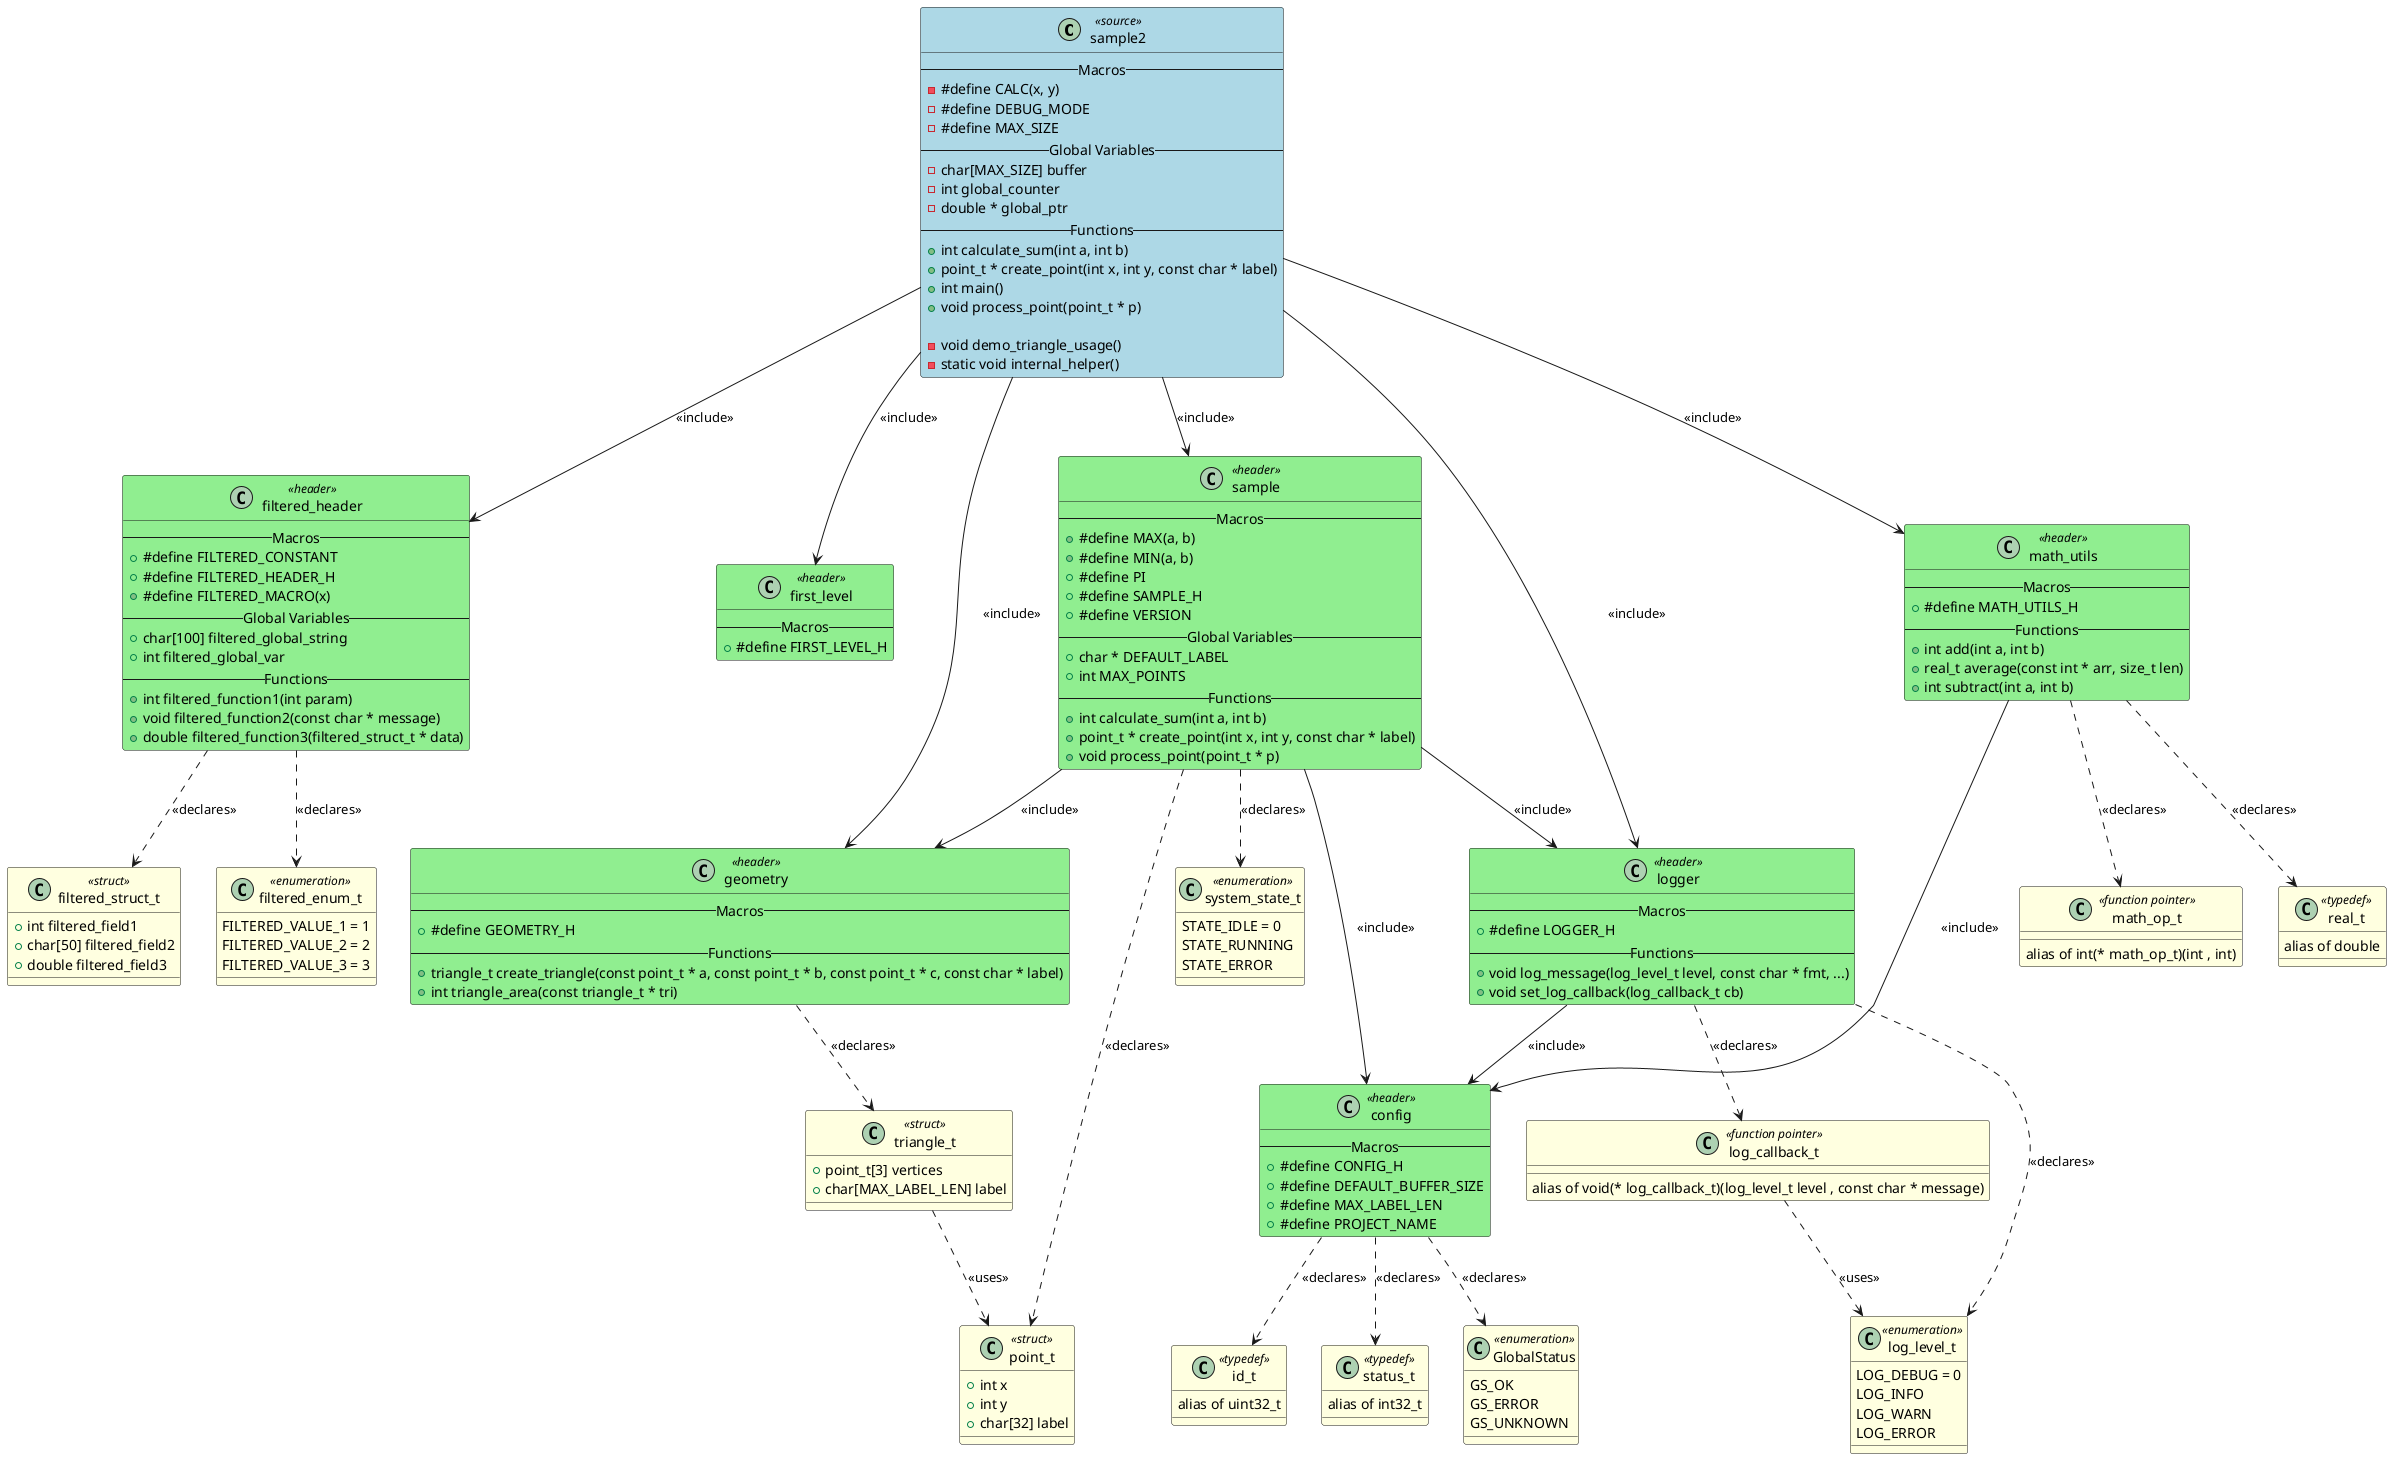 @startuml sample2

class "sample2" as SAMPLE2 <<source>> #LightBlue
{
    -- Macros --
    - #define CALC(x, y)
    - #define DEBUG_MODE
    - #define MAX_SIZE
    -- Global Variables --
    - char[MAX_SIZE] buffer
    - int global_counter
    - double * global_ptr
    -- Functions --
    + int calculate_sum(int a, int b)
    + point_t * create_point(int x, int y, const char * label)
    + int main()
    + void process_point(point_t * p)

    - void demo_triangle_usage()
    - static void internal_helper()
}

class "config" as HEADER_CONFIG <<header>> #LightGreen
{
    -- Macros --
    + #define CONFIG_H
    + #define DEFAULT_BUFFER_SIZE
    + #define MAX_LABEL_LEN
    + #define PROJECT_NAME
}

class "filtered_header" as HEADER_FILTERED_HEADER <<header>> #LightGreen
{
    -- Macros --
    + #define FILTERED_CONSTANT
    + #define FILTERED_HEADER_H
    + #define FILTERED_MACRO(x)
    -- Global Variables --
    + char[100] filtered_global_string
    + int filtered_global_var
    -- Functions --
    + int filtered_function1(int param)
    + void filtered_function2(const char * message)
    + double filtered_function3(filtered_struct_t * data)
}

class "first_level" as HEADER_FIRST_LEVEL <<header>> #LightGreen
{
    -- Macros --
    + #define FIRST_LEVEL_H
}

class "geometry" as HEADER_GEOMETRY <<header>> #LightGreen
{
    -- Macros --
    + #define GEOMETRY_H
    -- Functions --
    + triangle_t create_triangle(const point_t * a, const point_t * b, const point_t * c, const char * label)
    + int triangle_area(const triangle_t * tri)
}

class "logger" as HEADER_LOGGER <<header>> #LightGreen
{
    -- Macros --
    + #define LOGGER_H
    -- Functions --
    + void log_message(log_level_t level, const char * fmt, ...)
    + void set_log_callback(log_callback_t cb)
}

class "math_utils" as HEADER_MATH_UTILS <<header>> #LightGreen
{
    -- Macros --
    + #define MATH_UTILS_H
    -- Functions --
    + int add(int a, int b)
    + real_t average(const int * arr, size_t len)
    + int subtract(int a, int b)
}

class "sample" as HEADER_SAMPLE <<header>> #LightGreen
{
    -- Macros --
    + #define MAX(a, b)
    + #define MIN(a, b)
    + #define PI
    + #define SAMPLE_H
    + #define VERSION
    -- Global Variables --
    + char * DEFAULT_LABEL
    + int MAX_POINTS
    -- Functions --
    + int calculate_sum(int a, int b)
    + point_t * create_point(int x, int y, const char * label)
    + void process_point(point_t * p)
}

class "GlobalStatus" as TYPEDEF_GLOBALSTATUS <<enumeration>> #LightYellow
{
    GS_OK
    GS_ERROR
    GS_UNKNOWN
}

class "id_t" as TYPEDEF_ID_T <<typedef>> #LightYellow
{
    alias of uint32_t
}

class "status_t" as TYPEDEF_STATUS_T <<typedef>> #LightYellow
{
    alias of int32_t
}

class "filtered_struct_t" as TYPEDEF_FILTERED_STRUCT_T <<struct>> #LightYellow
{
    + int filtered_field1
    + char[50] filtered_field2
    + double filtered_field3
}

class "filtered_enum_t" as TYPEDEF_FILTERED_ENUM_T <<enumeration>> #LightYellow
{
    FILTERED_VALUE_1 = 1
    FILTERED_VALUE_2 = 2
    FILTERED_VALUE_3 = 3
}

class "triangle_t" as TYPEDEF_TRIANGLE_T <<struct>> #LightYellow
{
    + point_t[3] vertices
    + char[MAX_LABEL_LEN] label
}

class "log_level_t" as TYPEDEF_LOG_LEVEL_T <<enumeration>> #LightYellow
{
    LOG_DEBUG = 0
    LOG_INFO
    LOG_WARN
    LOG_ERROR
}

class "log_callback_t" as TYPEDEF_LOG_CALLBACK_T <<function pointer>> #LightYellow
{
    alias of void(* log_callback_t)(log_level_t level , const char * message)
}

class "math_op_t" as TYPEDEF_MATH_OP_T <<function pointer>> #LightYellow
{
    alias of int(* math_op_t)(int , int)
}

class "real_t" as TYPEDEF_REAL_T <<typedef>> #LightYellow
{
    alias of double
}

class "point_t" as TYPEDEF_POINT_T <<struct>> #LightYellow
{
    + int x
    + int y
    + char[32] label
}

class "system_state_t" as TYPEDEF_SYSTEM_STATE_T <<enumeration>> #LightYellow
{
    STATE_IDLE = 0
    STATE_RUNNING
    STATE_ERROR
}


' Include relationships
HEADER_LOGGER --> HEADER_CONFIG : <<include>>
HEADER_MATH_UTILS --> HEADER_CONFIG : <<include>>
HEADER_SAMPLE --> HEADER_CONFIG : <<include>>
HEADER_SAMPLE --> HEADER_GEOMETRY : <<include>>
HEADER_SAMPLE --> HEADER_LOGGER : <<include>>
SAMPLE2 --> HEADER_FILTERED_HEADER : <<include>>
SAMPLE2 --> HEADER_FIRST_LEVEL : <<include>>
SAMPLE2 --> HEADER_GEOMETRY : <<include>>
SAMPLE2 --> HEADER_LOGGER : <<include>>
SAMPLE2 --> HEADER_MATH_UTILS : <<include>>
SAMPLE2 --> HEADER_SAMPLE : <<include>>

' Declaration relationships
HEADER_CONFIG ..> TYPEDEF_GLOBALSTATUS : <<declares>>
HEADER_CONFIG ..> TYPEDEF_ID_T : <<declares>>
HEADER_CONFIG ..> TYPEDEF_STATUS_T : <<declares>>
HEADER_FILTERED_HEADER ..> TYPEDEF_FILTERED_STRUCT_T : <<declares>>
HEADER_FILTERED_HEADER ..> TYPEDEF_FILTERED_ENUM_T : <<declares>>
HEADER_GEOMETRY ..> TYPEDEF_TRIANGLE_T : <<declares>>
HEADER_LOGGER ..> TYPEDEF_LOG_LEVEL_T : <<declares>>
HEADER_LOGGER ..> TYPEDEF_LOG_CALLBACK_T : <<declares>>
HEADER_MATH_UTILS ..> TYPEDEF_MATH_OP_T : <<declares>>
HEADER_MATH_UTILS ..> TYPEDEF_REAL_T : <<declares>>
HEADER_SAMPLE ..> TYPEDEF_POINT_T : <<declares>>
HEADER_SAMPLE ..> TYPEDEF_SYSTEM_STATE_T : <<declares>>

' Uses relationships
TYPEDEF_TRIANGLE_T ..> TYPEDEF_POINT_T : <<uses>>
TYPEDEF_LOG_CALLBACK_T ..> TYPEDEF_LOG_LEVEL_T : <<uses>>

@enduml
